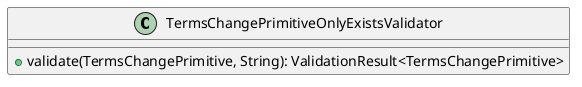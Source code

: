 @startuml

    class TermsChangePrimitiveOnlyExistsValidator [[TermsChangePrimitiveOnlyExistsValidator.html]] {
        +validate(TermsChangePrimitive, String): ValidationResult<TermsChangePrimitive>
    }

@enduml
